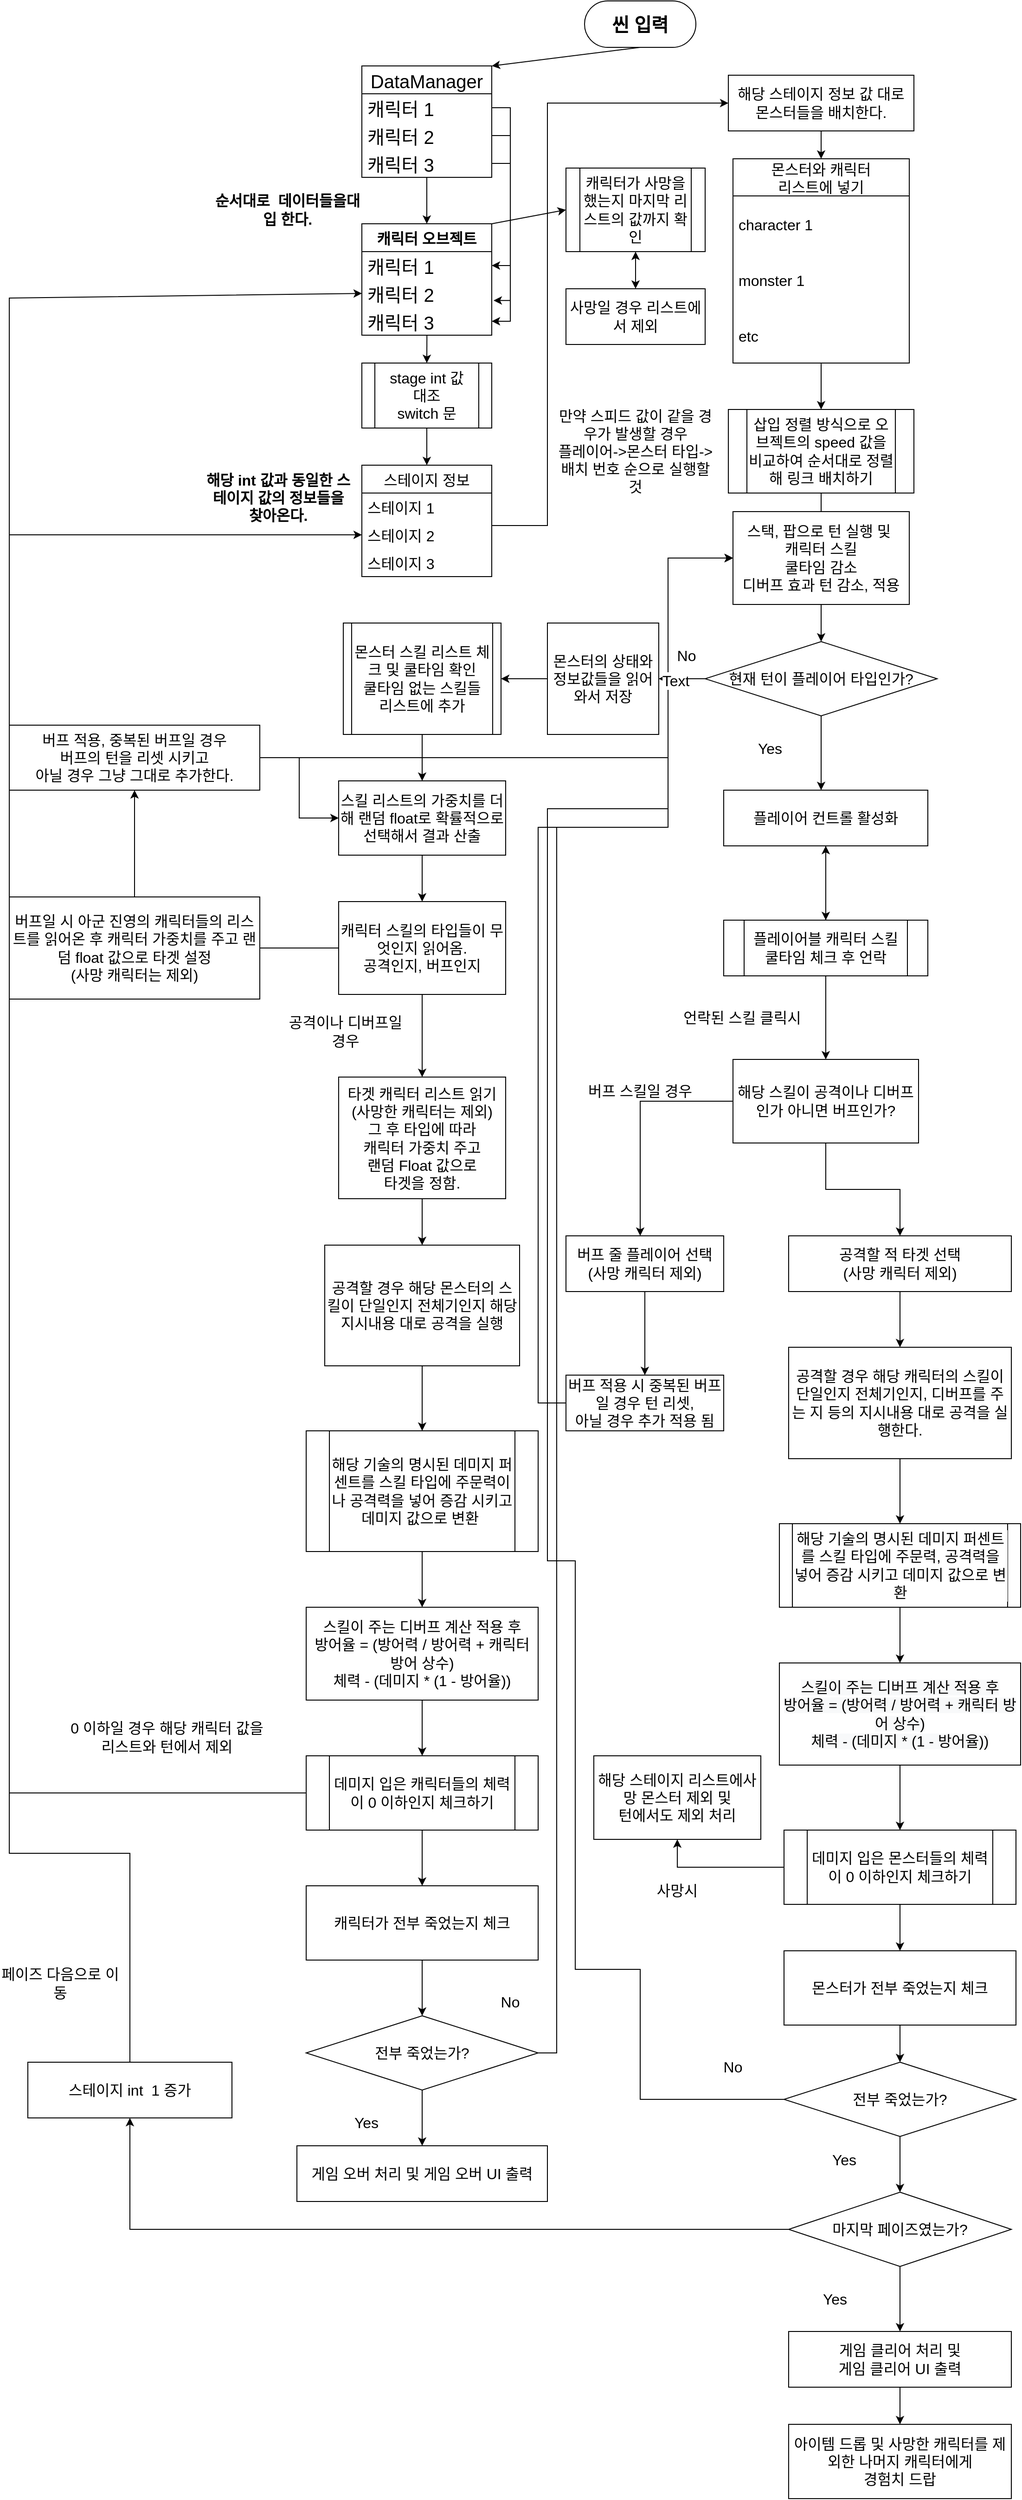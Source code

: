 <mxfile version="19.0.0" type="github"><diagram id="cIuEl-odZB59W-5E3cfe" name="Page-1"><mxGraphModel dx="2424" dy="740" grid="1" gridSize="10" guides="1" tooltips="1" connect="1" arrows="1" fold="1" page="1" pageScale="1" pageWidth="827" pageHeight="1169" math="0" shadow="0"><root><mxCell id="0"/><mxCell id="1" parent="0"/><mxCell id="Y9wjpBXbGahZ7vAVcSfd-1" value="&lt;font size=&quot;1&quot; style=&quot;&quot;&gt;&lt;b style=&quot;font-size: 20px;&quot;&gt;씬 입력&lt;/b&gt;&lt;/font&gt;" style="rounded=1;whiteSpace=wrap;html=1;arcSize=50;" vertex="1" parent="1"><mxGeometry x="320" y="10" width="120" height="50" as="geometry"/></mxCell><mxCell id="Y9wjpBXbGahZ7vAVcSfd-2" value="" style="endArrow=classic;html=1;rounded=0;fontSize=20;exitX=0.5;exitY=1;exitDx=0;exitDy=0;entryX=1;entryY=0;entryDx=0;entryDy=0;" edge="1" parent="1" source="Y9wjpBXbGahZ7vAVcSfd-1" target="Y9wjpBXbGahZ7vAVcSfd-5"><mxGeometry width="50" height="50" relative="1" as="geometry"><mxPoint x="390" y="100" as="sourcePoint"/><mxPoint x="380" y="140" as="targetPoint"/></mxGeometry></mxCell><mxCell id="Y9wjpBXbGahZ7vAVcSfd-5" value="DataManager" style="swimlane;fontStyle=0;childLayout=stackLayout;horizontal=1;startSize=30;horizontalStack=0;resizeParent=1;resizeParentMax=0;resizeLast=0;collapsible=1;marginBottom=0;fontSize=20;" vertex="1" parent="1"><mxGeometry x="80" y="80" width="140" height="120" as="geometry"/></mxCell><mxCell id="Y9wjpBXbGahZ7vAVcSfd-6" value="캐릭터 1" style="text;strokeColor=none;fillColor=none;align=left;verticalAlign=middle;spacingLeft=4;spacingRight=4;overflow=hidden;points=[[0,0.5],[1,0.5]];portConstraint=eastwest;rotatable=0;fontSize=20;" vertex="1" parent="Y9wjpBXbGahZ7vAVcSfd-5"><mxGeometry y="30" width="140" height="30" as="geometry"/></mxCell><mxCell id="Y9wjpBXbGahZ7vAVcSfd-7" value="캐릭터 2" style="text;strokeColor=none;fillColor=none;align=left;verticalAlign=middle;spacingLeft=4;spacingRight=4;overflow=hidden;points=[[0,0.5],[1,0.5]];portConstraint=eastwest;rotatable=0;fontSize=20;" vertex="1" parent="Y9wjpBXbGahZ7vAVcSfd-5"><mxGeometry y="60" width="140" height="30" as="geometry"/></mxCell><mxCell id="Y9wjpBXbGahZ7vAVcSfd-8" value="캐릭터 3" style="text;strokeColor=none;fillColor=none;align=left;verticalAlign=middle;spacingLeft=4;spacingRight=4;overflow=hidden;points=[[0,0.5],[1,0.5]];portConstraint=eastwest;rotatable=0;fontSize=20;" vertex="1" parent="Y9wjpBXbGahZ7vAVcSfd-5"><mxGeometry y="90" width="140" height="30" as="geometry"/></mxCell><mxCell id="Y9wjpBXbGahZ7vAVcSfd-9" value="" style="endArrow=classic;html=1;rounded=0;fontSize=20;entryX=0.5;entryY=0;entryDx=0;entryDy=0;" edge="1" parent="1" source="Y9wjpBXbGahZ7vAVcSfd-8"><mxGeometry width="50" height="50" relative="1" as="geometry"><mxPoint x="160" y="210" as="sourcePoint"/><mxPoint x="150" y="250" as="targetPoint"/></mxGeometry></mxCell><mxCell id="Y9wjpBXbGahZ7vAVcSfd-12" value="캐릭터 오브젝트" style="swimlane;fontStyle=1;childLayout=stackLayout;horizontal=1;startSize=30;horizontalStack=0;resizeParent=1;resizeParentMax=0;resizeLast=0;collapsible=1;marginBottom=0;fontSize=16;" vertex="1" parent="1"><mxGeometry x="80" y="250" width="140" height="120" as="geometry"><mxRectangle x="150" y="290" width="60" height="30" as="alternateBounds"/></mxGeometry></mxCell><mxCell id="Y9wjpBXbGahZ7vAVcSfd-13" value="캐릭터 1    " style="text;strokeColor=none;fillColor=none;align=left;verticalAlign=middle;spacingLeft=4;spacingRight=4;overflow=hidden;points=[[0,0.5],[1,0.5]];portConstraint=eastwest;rotatable=0;fontSize=20;" vertex="1" parent="Y9wjpBXbGahZ7vAVcSfd-12"><mxGeometry y="30" width="140" height="30" as="geometry"/></mxCell><mxCell id="Y9wjpBXbGahZ7vAVcSfd-14" value="캐릭터 2" style="text;strokeColor=none;fillColor=none;align=left;verticalAlign=middle;spacingLeft=4;spacingRight=4;overflow=hidden;points=[[0,0.5],[1,0.5]];portConstraint=eastwest;rotatable=0;fontSize=20;" vertex="1" parent="Y9wjpBXbGahZ7vAVcSfd-12"><mxGeometry y="60" width="140" height="30" as="geometry"/></mxCell><mxCell id="Y9wjpBXbGahZ7vAVcSfd-15" value="캐릭터 3" style="text;strokeColor=none;fillColor=none;align=left;verticalAlign=middle;spacingLeft=4;spacingRight=4;overflow=hidden;points=[[0,0.5],[1,0.5]];portConstraint=eastwest;rotatable=0;fontSize=20;" vertex="1" parent="Y9wjpBXbGahZ7vAVcSfd-12"><mxGeometry y="90" width="140" height="30" as="geometry"/></mxCell><mxCell id="Y9wjpBXbGahZ7vAVcSfd-18" style="edgeStyle=orthogonalEdgeStyle;rounded=0;orthogonalLoop=1;jettySize=auto;html=1;exitX=1;exitY=0.5;exitDx=0;exitDy=0;entryX=1;entryY=0.5;entryDx=0;entryDy=0;fontSize=16;" edge="1" parent="1" source="Y9wjpBXbGahZ7vAVcSfd-6" target="Y9wjpBXbGahZ7vAVcSfd-13"><mxGeometry relative="1" as="geometry"/></mxCell><mxCell id="Y9wjpBXbGahZ7vAVcSfd-19" style="edgeStyle=orthogonalEdgeStyle;rounded=0;orthogonalLoop=1;jettySize=auto;html=1;exitX=1;exitY=0.5;exitDx=0;exitDy=0;entryX=1.014;entryY=0.753;entryDx=0;entryDy=0;entryPerimeter=0;fontSize=16;" edge="1" parent="1" source="Y9wjpBXbGahZ7vAVcSfd-7" target="Y9wjpBXbGahZ7vAVcSfd-14"><mxGeometry relative="1" as="geometry"/></mxCell><mxCell id="Y9wjpBXbGahZ7vAVcSfd-20" style="edgeStyle=orthogonalEdgeStyle;rounded=0;orthogonalLoop=1;jettySize=auto;html=1;exitX=1;exitY=0.5;exitDx=0;exitDy=0;entryX=1;entryY=0.5;entryDx=0;entryDy=0;fontSize=16;" edge="1" parent="1" source="Y9wjpBXbGahZ7vAVcSfd-8" target="Y9wjpBXbGahZ7vAVcSfd-15"><mxGeometry relative="1" as="geometry"/></mxCell><mxCell id="Y9wjpBXbGahZ7vAVcSfd-22" value="&lt;b&gt;순서대로&amp;nbsp; 데이터들을대입 한다.&lt;/b&gt;" style="text;html=1;strokeColor=none;fillColor=none;align=center;verticalAlign=middle;whiteSpace=wrap;rounded=0;fontSize=16;" vertex="1" parent="1"><mxGeometry x="-80" y="220" width="160" height="30" as="geometry"/></mxCell><mxCell id="Y9wjpBXbGahZ7vAVcSfd-23" value="" style="endArrow=classic;html=1;rounded=0;fontSize=16;exitX=0.501;exitY=1.007;exitDx=0;exitDy=0;exitPerimeter=0;entryX=0.5;entryY=0;entryDx=0;entryDy=0;" edge="1" parent="1" source="Y9wjpBXbGahZ7vAVcSfd-15" target="Y9wjpBXbGahZ7vAVcSfd-30"><mxGeometry width="50" height="50" relative="1" as="geometry"><mxPoint x="160" y="410" as="sourcePoint"/><mxPoint x="150" y="400" as="targetPoint"/></mxGeometry></mxCell><mxCell id="Y9wjpBXbGahZ7vAVcSfd-30" value="stage int 값&lt;br&gt;대조&lt;br&gt;switch 문" style="shape=process;whiteSpace=wrap;html=1;backgroundOutline=1;fontSize=16;" vertex="1" parent="1"><mxGeometry x="80" y="400" width="140" height="70" as="geometry"/></mxCell><mxCell id="Y9wjpBXbGahZ7vAVcSfd-32" value="스테이지 정보" style="swimlane;fontStyle=0;childLayout=stackLayout;horizontal=1;startSize=30;horizontalStack=0;resizeParent=1;resizeParentMax=0;resizeLast=0;collapsible=1;marginBottom=0;fontSize=16;" vertex="1" parent="1"><mxGeometry x="80" y="510" width="140" height="120" as="geometry"/></mxCell><mxCell id="Y9wjpBXbGahZ7vAVcSfd-33" value="스테이지 1" style="text;strokeColor=none;fillColor=none;align=left;verticalAlign=middle;spacingLeft=4;spacingRight=4;overflow=hidden;points=[[0,0.5],[1,0.5]];portConstraint=eastwest;rotatable=0;fontSize=16;" vertex="1" parent="Y9wjpBXbGahZ7vAVcSfd-32"><mxGeometry y="30" width="140" height="30" as="geometry"/></mxCell><mxCell id="Y9wjpBXbGahZ7vAVcSfd-34" value="스테이지 2" style="text;strokeColor=none;fillColor=none;align=left;verticalAlign=middle;spacingLeft=4;spacingRight=4;overflow=hidden;points=[[0,0.5],[1,0.5]];portConstraint=eastwest;rotatable=0;fontSize=16;" vertex="1" parent="Y9wjpBXbGahZ7vAVcSfd-32"><mxGeometry y="60" width="140" height="30" as="geometry"/></mxCell><mxCell id="Y9wjpBXbGahZ7vAVcSfd-35" value="스테이지 3" style="text;strokeColor=none;fillColor=none;align=left;verticalAlign=middle;spacingLeft=4;spacingRight=4;overflow=hidden;points=[[0,0.5],[1,0.5]];portConstraint=eastwest;rotatable=0;fontSize=16;" vertex="1" parent="Y9wjpBXbGahZ7vAVcSfd-32"><mxGeometry y="90" width="140" height="30" as="geometry"/></mxCell><mxCell id="Y9wjpBXbGahZ7vAVcSfd-37" value="" style="endArrow=classic;html=1;rounded=0;fontSize=16;exitX=0.5;exitY=1;exitDx=0;exitDy=0;entryX=0.5;entryY=0;entryDx=0;entryDy=0;" edge="1" parent="1" source="Y9wjpBXbGahZ7vAVcSfd-30" target="Y9wjpBXbGahZ7vAVcSfd-32"><mxGeometry width="50" height="50" relative="1" as="geometry"><mxPoint x="-10" y="600" as="sourcePoint"/><mxPoint x="40" y="550" as="targetPoint"/></mxGeometry></mxCell><mxCell id="Y9wjpBXbGahZ7vAVcSfd-38" value="&lt;b&gt;해당 int 값과 동일한 스테이지 값의 정보들을 찾아온다.&lt;/b&gt;" style="text;html=1;strokeColor=none;fillColor=none;align=center;verticalAlign=middle;whiteSpace=wrap;rounded=0;fontSize=16;" vertex="1" parent="1"><mxGeometry x="-90" y="530" width="160" height="30" as="geometry"/></mxCell><mxCell id="Y9wjpBXbGahZ7vAVcSfd-40" value="" style="endArrow=classic;html=1;rounded=0;fontSize=16;exitX=0.999;exitY=0.167;exitDx=0;exitDy=0;exitPerimeter=0;" edge="1" parent="1" source="Y9wjpBXbGahZ7vAVcSfd-34" target="Y9wjpBXbGahZ7vAVcSfd-41"><mxGeometry width="50" height="50" relative="1" as="geometry"><mxPoint x="350" y="400" as="sourcePoint"/><mxPoint x="330" y="120" as="targetPoint"/><Array as="points"><mxPoint x="280" y="575"/><mxPoint x="280" y="120"/></Array></mxGeometry></mxCell><mxCell id="Y9wjpBXbGahZ7vAVcSfd-41" value="해당 스테이지 정보 값 대로 몬스터들을 배치한다." style="rounded=0;whiteSpace=wrap;html=1;fontSize=16;" vertex="1" parent="1"><mxGeometry x="475" y="90" width="200" height="60" as="geometry"/></mxCell><mxCell id="Y9wjpBXbGahZ7vAVcSfd-42" value="" style="endArrow=classic;html=1;rounded=0;fontSize=16;exitX=0.5;exitY=1;exitDx=0;exitDy=0;entryX=0.5;entryY=0;entryDx=0;entryDy=0;" edge="1" parent="1" source="Y9wjpBXbGahZ7vAVcSfd-41" target="Y9wjpBXbGahZ7vAVcSfd-45"><mxGeometry width="50" height="50" relative="1" as="geometry"><mxPoint x="310" y="250" as="sourcePoint"/><mxPoint x="420" y="210" as="targetPoint"/></mxGeometry></mxCell><mxCell id="Y9wjpBXbGahZ7vAVcSfd-44" value="" style="endArrow=classic;html=1;rounded=0;fontSize=16;exitX=1;exitY=0;exitDx=0;exitDy=0;entryX=0;entryY=0.5;entryDx=0;entryDy=0;" edge="1" parent="1" source="Y9wjpBXbGahZ7vAVcSfd-12" target="Y9wjpBXbGahZ7vAVcSfd-60"><mxGeometry width="50" height="50" relative="1" as="geometry"><mxPoint x="310" y="350" as="sourcePoint"/><mxPoint x="300" y="250" as="targetPoint"/></mxGeometry></mxCell><mxCell id="Y9wjpBXbGahZ7vAVcSfd-45" value="몬스터와 캐릭터&#10;리스트에 넣기" style="swimlane;fontStyle=0;childLayout=stackLayout;horizontal=1;startSize=40;horizontalStack=0;resizeParent=1;resizeParentMax=0;resizeLast=0;collapsible=1;marginBottom=0;fontSize=16;" vertex="1" parent="1"><mxGeometry x="480" y="180" width="190" height="220" as="geometry"/></mxCell><mxCell id="Y9wjpBXbGahZ7vAVcSfd-46" value="character 1" style="text;strokeColor=none;fillColor=none;align=left;verticalAlign=middle;spacingLeft=4;spacingRight=4;overflow=hidden;points=[[0,0.5],[1,0.5]];portConstraint=eastwest;rotatable=0;fontSize=16;" vertex="1" parent="Y9wjpBXbGahZ7vAVcSfd-45"><mxGeometry y="40" width="190" height="60" as="geometry"/></mxCell><mxCell id="Y9wjpBXbGahZ7vAVcSfd-50" value="monster 1" style="text;strokeColor=none;fillColor=none;align=left;verticalAlign=middle;spacingLeft=4;spacingRight=4;overflow=hidden;points=[[0,0.5],[1,0.5]];portConstraint=eastwest;rotatable=0;fontSize=16;" vertex="1" parent="Y9wjpBXbGahZ7vAVcSfd-45"><mxGeometry y="100" width="190" height="60" as="geometry"/></mxCell><mxCell id="Y9wjpBXbGahZ7vAVcSfd-51" value="etc" style="text;strokeColor=none;fillColor=none;align=left;verticalAlign=middle;spacingLeft=4;spacingRight=4;overflow=hidden;points=[[0,0.5],[1,0.5]];portConstraint=eastwest;rotatable=0;fontSize=16;" vertex="1" parent="Y9wjpBXbGahZ7vAVcSfd-45"><mxGeometry y="160" width="190" height="60" as="geometry"/></mxCell><mxCell id="Y9wjpBXbGahZ7vAVcSfd-52" value="" style="endArrow=classic;html=1;rounded=0;fontSize=16;entryX=0.5;entryY=0;entryDx=0;entryDy=0;exitX=0.5;exitY=1.01;exitDx=0;exitDy=0;exitPerimeter=0;" edge="1" parent="1" source="Y9wjpBXbGahZ7vAVcSfd-51" target="Y9wjpBXbGahZ7vAVcSfd-53"><mxGeometry width="50" height="50" relative="1" as="geometry"><mxPoint x="420" y="400" as="sourcePoint"/><mxPoint x="420" y="490" as="targetPoint"/></mxGeometry></mxCell><mxCell id="Y9wjpBXbGahZ7vAVcSfd-54" style="edgeStyle=orthogonalEdgeStyle;rounded=0;orthogonalLoop=1;jettySize=auto;html=1;exitX=0.5;exitY=1;exitDx=0;exitDy=0;fontSize=16;" edge="1" parent="1" source="Y9wjpBXbGahZ7vAVcSfd-53"><mxGeometry relative="1" as="geometry"><mxPoint x="575" y="600" as="targetPoint"/></mxGeometry></mxCell><mxCell id="Y9wjpBXbGahZ7vAVcSfd-53" value="삽입 정렬 방식으로 오브젝트의 speed 값을 비교하여 순서대로 정렬해 링크 배치하기" style="shape=process;whiteSpace=wrap;html=1;backgroundOutline=1;fontSize=16;" vertex="1" parent="1"><mxGeometry x="475" y="450" width="200" height="90" as="geometry"/></mxCell><mxCell id="Y9wjpBXbGahZ7vAVcSfd-201" value="" style="edgeStyle=orthogonalEdgeStyle;rounded=0;orthogonalLoop=1;jettySize=auto;html=1;fontSize=16;" edge="1" parent="1" source="Y9wjpBXbGahZ7vAVcSfd-55" target="Y9wjpBXbGahZ7vAVcSfd-70"><mxGeometry relative="1" as="geometry"/></mxCell><mxCell id="Y9wjpBXbGahZ7vAVcSfd-55" value="현재 턴이 플레이어 타입인가?" style="rhombus;whiteSpace=wrap;html=1;fontSize=16;" vertex="1" parent="1"><mxGeometry x="450" y="700" width="250" height="80" as="geometry"/></mxCell><mxCell id="Y9wjpBXbGahZ7vAVcSfd-56" value="스택, 팝으로 턴 실행 및&amp;nbsp;&lt;br&gt;캐릭터 스킬&lt;br&gt;쿨타임 감소&lt;br&gt;디버프 효과 턴 감소, 적용" style="rounded=0;whiteSpace=wrap;html=1;fontSize=16;" vertex="1" parent="1"><mxGeometry x="480" y="560" width="190" height="100" as="geometry"/></mxCell><mxCell id="Y9wjpBXbGahZ7vAVcSfd-57" value="" style="endArrow=classic;html=1;rounded=0;fontSize=16;entryX=0.5;entryY=0;entryDx=0;entryDy=0;exitX=0.5;exitY=1;exitDx=0;exitDy=0;" edge="1" parent="1" source="Y9wjpBXbGahZ7vAVcSfd-56" target="Y9wjpBXbGahZ7vAVcSfd-55"><mxGeometry width="50" height="50" relative="1" as="geometry"><mxPoint x="550" y="720" as="sourcePoint"/><mxPoint x="600" y="670" as="targetPoint"/></mxGeometry></mxCell><mxCell id="Y9wjpBXbGahZ7vAVcSfd-60" value="캐릭터가 사망을 했는지 마지막 리스트의 값까지 확인" style="shape=process;whiteSpace=wrap;html=1;backgroundOutline=1;fontSize=16;" vertex="1" parent="1"><mxGeometry x="300" y="190" width="150" height="90" as="geometry"/></mxCell><mxCell id="Y9wjpBXbGahZ7vAVcSfd-63" value="사망일 경우 리스트에서 제외" style="rounded=0;whiteSpace=wrap;html=1;fontSize=16;" vertex="1" parent="1"><mxGeometry x="300" y="320" width="150" height="60" as="geometry"/></mxCell><mxCell id="Y9wjpBXbGahZ7vAVcSfd-67" value="" style="endArrow=classic;startArrow=classic;html=1;rounded=0;fontSize=16;entryX=0.5;entryY=1;entryDx=0;entryDy=0;exitX=0.5;exitY=0;exitDx=0;exitDy=0;" edge="1" parent="1" source="Y9wjpBXbGahZ7vAVcSfd-63" target="Y9wjpBXbGahZ7vAVcSfd-60"><mxGeometry width="50" height="50" relative="1" as="geometry"><mxPoint x="350" y="330" as="sourcePoint"/><mxPoint x="400" y="280" as="targetPoint"/></mxGeometry></mxCell><mxCell id="Y9wjpBXbGahZ7vAVcSfd-68" value="" style="endArrow=classic;html=1;rounded=0;fontSize=16;exitX=0;exitY=0.5;exitDx=0;exitDy=0;" edge="1" parent="1" source="Y9wjpBXbGahZ7vAVcSfd-55"><mxGeometry width="50" height="50" relative="1" as="geometry"><mxPoint x="440" y="739.5" as="sourcePoint"/><mxPoint x="320" y="740" as="targetPoint"/></mxGeometry></mxCell><mxCell id="Y9wjpBXbGahZ7vAVcSfd-69" value="No" style="text;html=1;strokeColor=none;fillColor=none;align=center;verticalAlign=middle;whiteSpace=wrap;rounded=0;fontSize=16;" vertex="1" parent="1"><mxGeometry x="400" y="700" width="60" height="30" as="geometry"/></mxCell><mxCell id="Y9wjpBXbGahZ7vAVcSfd-75" style="edgeStyle=orthogonalEdgeStyle;rounded=0;orthogonalLoop=1;jettySize=auto;html=1;exitX=0;exitY=0.5;exitDx=0;exitDy=0;entryX=1;entryY=0.5;entryDx=0;entryDy=0;fontSize=16;" edge="1" parent="1" source="Y9wjpBXbGahZ7vAVcSfd-70" target="Y9wjpBXbGahZ7vAVcSfd-74"><mxGeometry relative="1" as="geometry"/></mxCell><mxCell id="Y9wjpBXbGahZ7vAVcSfd-70" value="몬스터의 상태와 정보값들을 읽어와서 저장" style="rounded=0;whiteSpace=wrap;html=1;fontSize=16;" vertex="1" parent="1"><mxGeometry x="280" y="680" width="120" height="120" as="geometry"/></mxCell><mxCell id="Y9wjpBXbGahZ7vAVcSfd-74" value="몬스터 스킬 리스트 체크 및 쿨타임 확인&lt;br&gt;쿨타임 없는 스킬들&lt;br&gt;리스트에 추가" style="shape=process;whiteSpace=wrap;html=1;backgroundOutline=1;fontSize=16;size=0.053;" vertex="1" parent="1"><mxGeometry x="60" y="680" width="170" height="120" as="geometry"/></mxCell><mxCell id="Y9wjpBXbGahZ7vAVcSfd-77" value="만약 스피드 값이 같을 경우가 발생할 경우&lt;br&gt;플레이어-&amp;gt;몬스터 타입-&amp;gt;배치 번호 순으로 실행할 것" style="text;html=1;strokeColor=none;fillColor=none;align=center;verticalAlign=middle;whiteSpace=wrap;rounded=0;fontSize=16;" vertex="1" parent="1"><mxGeometry x="290" y="450" width="170" height="90" as="geometry"/></mxCell><mxCell id="Y9wjpBXbGahZ7vAVcSfd-78" value="" style="endArrow=classic;html=1;rounded=0;fontSize=16;exitX=0.5;exitY=1;exitDx=0;exitDy=0;entryX=0.5;entryY=0;entryDx=0;entryDy=0;" edge="1" parent="1" source="Y9wjpBXbGahZ7vAVcSfd-74" target="Y9wjpBXbGahZ7vAVcSfd-79"><mxGeometry width="50" height="50" relative="1" as="geometry"><mxPoint x="140" y="880" as="sourcePoint"/><mxPoint x="150" y="840" as="targetPoint"/></mxGeometry></mxCell><mxCell id="Y9wjpBXbGahZ7vAVcSfd-79" value="스킬 리스트의 가중치를 더해 랜덤 float로 확률적으로 선택해서 결과 산출" style="rounded=0;whiteSpace=wrap;html=1;fontSize=16;" vertex="1" parent="1"><mxGeometry x="55" y="850" width="180" height="80" as="geometry"/></mxCell><mxCell id="Y9wjpBXbGahZ7vAVcSfd-112" style="edgeStyle=orthogonalEdgeStyle;rounded=0;orthogonalLoop=1;jettySize=auto;html=1;exitX=0.5;exitY=1;exitDx=0;exitDy=0;entryX=0.5;entryY=0;entryDx=0;entryDy=0;fontSize=16;" edge="1" parent="1" source="Y9wjpBXbGahZ7vAVcSfd-87" target="Y9wjpBXbGahZ7vAVcSfd-91"><mxGeometry relative="1" as="geometry"/></mxCell><mxCell id="Y9wjpBXbGahZ7vAVcSfd-87" value="타겟 캐릭터 리스트 읽기&lt;br&gt;(사망한 캐릭터는 제외)&lt;br&gt;그 후 타입에 따라&lt;br&gt;캐릭터 가중치 주고&lt;br&gt;랜덤 Float 값으로&lt;br&gt;타겟을 정함." style="rounded=0;whiteSpace=wrap;html=1;fontSize=16;" vertex="1" parent="1"><mxGeometry x="55" y="1169" width="180" height="131" as="geometry"/></mxCell><mxCell id="Y9wjpBXbGahZ7vAVcSfd-91" value="공격할 경우 해당 몬스터의 스킬이 단일인지 전체기인지 해당 지시내용 대로 공격을 실행" style="rounded=0;whiteSpace=wrap;html=1;fontSize=16;" vertex="1" parent="1"><mxGeometry x="40" y="1350" width="210" height="130" as="geometry"/></mxCell><mxCell id="Y9wjpBXbGahZ7vAVcSfd-92" value="" style="endArrow=classic;html=1;rounded=0;fontSize=16;exitX=0.5;exitY=1;exitDx=0;exitDy=0;entryX=0.5;entryY=0;entryDx=0;entryDy=0;" edge="1" parent="1" source="Y9wjpBXbGahZ7vAVcSfd-79" target="Y9wjpBXbGahZ7vAVcSfd-99"><mxGeometry width="50" height="50" relative="1" as="geometry"><mxPoint x="100" y="990" as="sourcePoint"/><mxPoint x="145" y="980" as="targetPoint"/></mxGeometry></mxCell><mxCell id="Y9wjpBXbGahZ7vAVcSfd-99" value="캐릭터 스킬의 타입들이 무엇인지 읽어옴.&lt;br&gt;공격인지, 버프인지" style="rounded=0;whiteSpace=wrap;html=1;fontSize=16;" vertex="1" parent="1"><mxGeometry x="55" y="980" width="180" height="100" as="geometry"/></mxCell><mxCell id="Y9wjpBXbGahZ7vAVcSfd-100" value="" style="endArrow=classic;html=1;rounded=0;fontSize=16;exitX=0.5;exitY=1;exitDx=0;exitDy=0;entryX=0.5;entryY=0;entryDx=0;entryDy=0;" edge="1" parent="1" source="Y9wjpBXbGahZ7vAVcSfd-99" target="Y9wjpBXbGahZ7vAVcSfd-87"><mxGeometry width="50" height="50" relative="1" as="geometry"><mxPoint x="-20" y="980" as="sourcePoint"/><mxPoint x="30" y="930" as="targetPoint"/></mxGeometry></mxCell><mxCell id="Y9wjpBXbGahZ7vAVcSfd-101" value="공격이나 디버프일 경우" style="text;html=1;strokeColor=none;fillColor=none;align=center;verticalAlign=middle;whiteSpace=wrap;rounded=0;fontSize=16;" vertex="1" parent="1"><mxGeometry x="-5" y="1090" width="135" height="60" as="geometry"/></mxCell><mxCell id="Y9wjpBXbGahZ7vAVcSfd-103" value="해당 기술의 명시된 데미지 퍼센트를 스킬 타입에 주문력이나 공격력을 넣어 증감 시키고 데미지 값으로 변환&amp;nbsp;" style="shape=process;whiteSpace=wrap;html=1;backgroundOutline=1;fontSize=16;" vertex="1" parent="1"><mxGeometry x="20" y="1550" width="250" height="130" as="geometry"/></mxCell><mxCell id="Y9wjpBXbGahZ7vAVcSfd-106" value="스킬이 주는 디버프 계산 적용 후&lt;br&gt;방어율 = (방어력 / 방어력 + 캐릭터 방어 상수)&lt;br&gt;체력 - (데미지 * (1 - 방어율))" style="rounded=0;whiteSpace=wrap;html=1;fontSize=16;" vertex="1" parent="1"><mxGeometry x="20" y="1740" width="250" height="100" as="geometry"/></mxCell><mxCell id="Y9wjpBXbGahZ7vAVcSfd-163" style="edgeStyle=orthogonalEdgeStyle;rounded=0;orthogonalLoop=1;jettySize=auto;html=1;exitX=0.5;exitY=1;exitDx=0;exitDy=0;entryX=0.5;entryY=0;entryDx=0;entryDy=0;fontSize=16;" edge="1" parent="1" source="Y9wjpBXbGahZ7vAVcSfd-108" target="Y9wjpBXbGahZ7vAVcSfd-156"><mxGeometry relative="1" as="geometry"/></mxCell><mxCell id="Y9wjpBXbGahZ7vAVcSfd-108" value="데미지 입은 캐릭터들의 체력이 0 이하인지 체크하기" style="shape=process;whiteSpace=wrap;html=1;backgroundOutline=1;fontSize=16;" vertex="1" parent="1"><mxGeometry x="20" y="1900" width="250" height="80" as="geometry"/></mxCell><mxCell id="Y9wjpBXbGahZ7vAVcSfd-115" value="" style="endArrow=classic;html=1;rounded=0;fontSize=16;exitX=0.5;exitY=1;exitDx=0;exitDy=0;entryX=0.5;entryY=0;entryDx=0;entryDy=0;" edge="1" parent="1" source="Y9wjpBXbGahZ7vAVcSfd-91" target="Y9wjpBXbGahZ7vAVcSfd-103"><mxGeometry width="50" height="50" relative="1" as="geometry"><mxPoint x="150" y="1560" as="sourcePoint"/><mxPoint x="200" y="1510" as="targetPoint"/></mxGeometry></mxCell><mxCell id="Y9wjpBXbGahZ7vAVcSfd-116" value="" style="endArrow=classic;html=1;rounded=0;fontSize=16;exitX=0.5;exitY=1;exitDx=0;exitDy=0;entryX=0.5;entryY=0;entryDx=0;entryDy=0;" edge="1" parent="1" source="Y9wjpBXbGahZ7vAVcSfd-103" target="Y9wjpBXbGahZ7vAVcSfd-106"><mxGeometry width="50" height="50" relative="1" as="geometry"><mxPoint x="140" y="1700" as="sourcePoint"/><mxPoint x="370" y="1700" as="targetPoint"/></mxGeometry></mxCell><mxCell id="Y9wjpBXbGahZ7vAVcSfd-117" value="" style="endArrow=classic;html=1;rounded=0;fontSize=16;exitX=0.5;exitY=1;exitDx=0;exitDy=0;entryX=0.5;entryY=0;entryDx=0;entryDy=0;" edge="1" parent="1" source="Y9wjpBXbGahZ7vAVcSfd-106" target="Y9wjpBXbGahZ7vAVcSfd-108"><mxGeometry width="50" height="50" relative="1" as="geometry"><mxPoint x="170" y="1890" as="sourcePoint"/><mxPoint x="220" y="1840" as="targetPoint"/></mxGeometry></mxCell><mxCell id="Y9wjpBXbGahZ7vAVcSfd-121" value="0 이하일 경우 해당 캐릭터 값을&lt;br&gt;리스트와 턴에서 제외" style="text;html=1;strokeColor=none;fillColor=none;align=center;verticalAlign=middle;whiteSpace=wrap;rounded=0;fontSize=16;" vertex="1" parent="1"><mxGeometry x="-260" y="1840" width="260" height="80" as="geometry"/></mxCell><mxCell id="Y9wjpBXbGahZ7vAVcSfd-123" value="" style="endArrow=classic;html=1;rounded=0;fontSize=16;exitX=0;exitY=0.5;exitDx=0;exitDy=0;" edge="1" parent="1" source="Y9wjpBXbGahZ7vAVcSfd-99"><mxGeometry width="50" height="50" relative="1" as="geometry"><mxPoint x="-110" y="1060" as="sourcePoint"/><mxPoint x="-210" y="1030" as="targetPoint"/></mxGeometry></mxCell><mxCell id="Y9wjpBXbGahZ7vAVcSfd-124" value="버프일 시 아군 진영의 캐릭터들의 리스트를 읽어온 후 캐릭터 가중치를 주고 랜덤 float 값으로 타겟 설정&lt;br&gt;(사망 캐릭터는 제외)" style="rounded=0;whiteSpace=wrap;html=1;fontSize=16;" vertex="1" parent="1"><mxGeometry x="-300" y="975" width="270" height="110" as="geometry"/></mxCell><mxCell id="Y9wjpBXbGahZ7vAVcSfd-128" value="" style="endArrow=classic;html=1;rounded=0;fontSize=16;exitX=0.5;exitY=1;exitDx=0;exitDy=0;" edge="1" parent="1" source="Y9wjpBXbGahZ7vAVcSfd-55"><mxGeometry width="50" height="50" relative="1" as="geometry"><mxPoint x="580" y="890" as="sourcePoint"/><mxPoint x="575" y="860" as="targetPoint"/></mxGeometry></mxCell><mxCell id="Y9wjpBXbGahZ7vAVcSfd-129" value="Yes" style="text;html=1;strokeColor=none;fillColor=none;align=center;verticalAlign=middle;whiteSpace=wrap;rounded=0;fontSize=16;" vertex="1" parent="1"><mxGeometry x="490" y="800" width="60" height="30" as="geometry"/></mxCell><mxCell id="Y9wjpBXbGahZ7vAVcSfd-130" value="플레이어 컨트롤 활성화" style="rounded=0;whiteSpace=wrap;html=1;fontSize=16;" vertex="1" parent="1"><mxGeometry x="470" y="860" width="220" height="60" as="geometry"/></mxCell><mxCell id="Y9wjpBXbGahZ7vAVcSfd-131" value="" style="endArrow=classic;html=1;rounded=0;fontSize=16;exitX=0.5;exitY=1;exitDx=0;exitDy=0;" edge="1" parent="1" source="Y9wjpBXbGahZ7vAVcSfd-130"><mxGeometry width="50" height="50" relative="1" as="geometry"><mxPoint x="610" y="1030" as="sourcePoint"/><mxPoint x="580" y="1000" as="targetPoint"/></mxGeometry></mxCell><mxCell id="Y9wjpBXbGahZ7vAVcSfd-136" value="" style="edgeStyle=orthogonalEdgeStyle;rounded=0;orthogonalLoop=1;jettySize=auto;html=1;fontSize=16;" edge="1" parent="1" source="Y9wjpBXbGahZ7vAVcSfd-132" target="Y9wjpBXbGahZ7vAVcSfd-130"><mxGeometry relative="1" as="geometry"/></mxCell><mxCell id="Y9wjpBXbGahZ7vAVcSfd-132" value="플레이어블 캐릭터 스킬&lt;br&gt;쿨타임 체크 후 언락" style="shape=process;whiteSpace=wrap;html=1;backgroundOutline=1;fontSize=16;" vertex="1" parent="1"><mxGeometry x="470" y="1000" width="220" height="60" as="geometry"/></mxCell><mxCell id="Y9wjpBXbGahZ7vAVcSfd-133" value="" style="endArrow=classic;html=1;rounded=0;fontSize=16;exitX=0.5;exitY=1;exitDx=0;exitDy=0;entryX=0.5;entryY=0;entryDx=0;entryDy=0;" edge="1" parent="1" source="Y9wjpBXbGahZ7vAVcSfd-132" target="Y9wjpBXbGahZ7vAVcSfd-134"><mxGeometry width="50" height="50" relative="1" as="geometry"><mxPoint x="530" y="1190" as="sourcePoint"/><mxPoint x="580" y="1140" as="targetPoint"/></mxGeometry></mxCell><mxCell id="Y9wjpBXbGahZ7vAVcSfd-134" value="해당 스킬이 공격이나 디버프인가 아니면 버프인가?" style="rounded=0;whiteSpace=wrap;html=1;fontSize=16;" vertex="1" parent="1"><mxGeometry x="480" y="1150" width="200" height="90" as="geometry"/></mxCell><mxCell id="Y9wjpBXbGahZ7vAVcSfd-135" value="언락된 스킬 클릭시" style="text;html=1;strokeColor=none;fillColor=none;align=center;verticalAlign=middle;whiteSpace=wrap;rounded=0;fontSize=16;" vertex="1" parent="1"><mxGeometry x="390" y="1090" width="200" height="30" as="geometry"/></mxCell><mxCell id="Y9wjpBXbGahZ7vAVcSfd-140" value="" style="endArrow=classic;html=1;rounded=0;fontSize=16;exitX=0;exitY=0.5;exitDx=0;exitDy=0;" edge="1" parent="1" source="Y9wjpBXbGahZ7vAVcSfd-134"><mxGeometry width="50" height="50" relative="1" as="geometry"><mxPoint x="410" y="1170" as="sourcePoint"/><mxPoint x="380" y="1340" as="targetPoint"/><Array as="points"><mxPoint x="380" y="1195"/></Array></mxGeometry></mxCell><mxCell id="Y9wjpBXbGahZ7vAVcSfd-142" value="버프 스킬일 경우" style="text;html=1;strokeColor=none;fillColor=none;align=center;verticalAlign=middle;whiteSpace=wrap;rounded=0;fontSize=16;" vertex="1" parent="1"><mxGeometry x="280" y="1169" width="200" height="30" as="geometry"/></mxCell><mxCell id="Y9wjpBXbGahZ7vAVcSfd-143" value="버프 줄 플레이어 선택&lt;br&gt;(사망 캐릭터 제외)" style="rounded=0;whiteSpace=wrap;html=1;labelBackgroundColor=#FFFFFF;fontSize=16;" vertex="1" parent="1"><mxGeometry x="300" y="1340" width="170" height="60" as="geometry"/></mxCell><mxCell id="Y9wjpBXbGahZ7vAVcSfd-144" value="" style="endArrow=classic;html=1;rounded=0;fontSize=16;exitX=0.5;exitY=0;exitDx=0;exitDy=0;entryX=0.5;entryY=1;entryDx=0;entryDy=0;entryPerimeter=0;" edge="1" parent="1" source="Y9wjpBXbGahZ7vAVcSfd-124" target="Y9wjpBXbGahZ7vAVcSfd-145"><mxGeometry width="50" height="50" relative="1" as="geometry"><mxPoint x="-160" y="950" as="sourcePoint"/><mxPoint x="-165" y="870" as="targetPoint"/></mxGeometry></mxCell><mxCell id="Y9wjpBXbGahZ7vAVcSfd-146" value="" style="edgeStyle=orthogonalEdgeStyle;rounded=0;orthogonalLoop=1;jettySize=auto;html=1;fontSize=16;" edge="1" parent="1" source="Y9wjpBXbGahZ7vAVcSfd-145" target="Y9wjpBXbGahZ7vAVcSfd-79"><mxGeometry relative="1" as="geometry"/></mxCell><mxCell id="Y9wjpBXbGahZ7vAVcSfd-147" style="edgeStyle=orthogonalEdgeStyle;rounded=0;orthogonalLoop=1;jettySize=auto;html=1;exitX=1;exitY=0.5;exitDx=0;exitDy=0;fontSize=16;entryX=0;entryY=0.5;entryDx=0;entryDy=0;" edge="1" parent="1" source="Y9wjpBXbGahZ7vAVcSfd-145" target="Y9wjpBXbGahZ7vAVcSfd-56"><mxGeometry relative="1" as="geometry"><mxPoint x="430" y="570" as="targetPoint"/><Array as="points"><mxPoint x="410" y="825"/><mxPoint x="410" y="610"/></Array></mxGeometry></mxCell><mxCell id="Y9wjpBXbGahZ7vAVcSfd-145" value="버프 적용, 중복된 버프일 경우&lt;br&gt;버프의 턴을 리셋 시키고&lt;br&gt;아닐 경우 그냥 그대로 추가한다." style="rounded=0;whiteSpace=wrap;html=1;labelBackgroundColor=#FFFFFF;fontSize=16;" vertex="1" parent="1"><mxGeometry x="-300" y="790" width="270" height="70" as="geometry"/></mxCell><mxCell id="Y9wjpBXbGahZ7vAVcSfd-149" value="" style="endArrow=classic;html=1;rounded=0;fontSize=16;exitX=0.5;exitY=1;exitDx=0;exitDy=0;" edge="1" parent="1" source="Y9wjpBXbGahZ7vAVcSfd-143"><mxGeometry width="50" height="50" relative="1" as="geometry"><mxPoint x="390" y="1530" as="sourcePoint"/><mxPoint x="385" y="1490" as="targetPoint"/></mxGeometry></mxCell><mxCell id="Y9wjpBXbGahZ7vAVcSfd-150" value="버프 적용 시 중복된 버프일 경우 턴 리셋,&lt;br&gt;아닐 경우 추가 적용 됨" style="rounded=0;whiteSpace=wrap;html=1;labelBackgroundColor=#FFFFFF;fontSize=16;" vertex="1" parent="1"><mxGeometry x="300" y="1490" width="170" height="60" as="geometry"/></mxCell><mxCell id="Y9wjpBXbGahZ7vAVcSfd-152" value="" style="endArrow=classic;html=1;rounded=0;fontSize=16;exitX=0;exitY=0.5;exitDx=0;exitDy=0;entryX=0;entryY=0.5;entryDx=0;entryDy=0;" edge="1" parent="1" source="Y9wjpBXbGahZ7vAVcSfd-150" target="Y9wjpBXbGahZ7vAVcSfd-56"><mxGeometry width="50" height="50" relative="1" as="geometry"><mxPoint x="220" y="1530" as="sourcePoint"/><mxPoint x="410" y="580" as="targetPoint"/><Array as="points"><mxPoint x="270" y="1520"/><mxPoint x="270" y="900"/><mxPoint x="410" y="900"/><mxPoint x="410" y="610"/></Array></mxGeometry></mxCell><mxCell id="Y9wjpBXbGahZ7vAVcSfd-153" value="" style="endArrow=classic;html=1;rounded=0;fontSize=16;exitX=0.5;exitY=1;exitDx=0;exitDy=0;" edge="1" parent="1" source="Y9wjpBXbGahZ7vAVcSfd-134" target="Y9wjpBXbGahZ7vAVcSfd-154"><mxGeometry width="50" height="50" relative="1" as="geometry"><mxPoint x="590" y="1330" as="sourcePoint"/><mxPoint x="580" y="1330" as="targetPoint"/><Array as="points"><mxPoint x="580" y="1290"/><mxPoint x="660" y="1290"/></Array></mxGeometry></mxCell><mxCell id="Y9wjpBXbGahZ7vAVcSfd-154" value="공격할 적 타겟 선택&lt;br&gt;(사망 캐릭터 제외)" style="rounded=0;whiteSpace=wrap;html=1;labelBackgroundColor=#FFFFFF;fontSize=16;" vertex="1" parent="1"><mxGeometry x="540" y="1340" width="240" height="60" as="geometry"/></mxCell><mxCell id="Y9wjpBXbGahZ7vAVcSfd-155" value="" style="endArrow=classic;html=1;rounded=0;fontSize=16;exitX=0.5;exitY=1;exitDx=0;exitDy=0;" edge="1" parent="1" source="Y9wjpBXbGahZ7vAVcSfd-154" target="Y9wjpBXbGahZ7vAVcSfd-172"><mxGeometry width="50" height="50" relative="1" as="geometry"><mxPoint x="470" y="1330" as="sourcePoint"/><mxPoint x="660" y="1490" as="targetPoint"/></mxGeometry></mxCell><mxCell id="Y9wjpBXbGahZ7vAVcSfd-156" value="캐릭터가 전부 죽었는지 체크" style="rounded=0;whiteSpace=wrap;html=1;labelBackgroundColor=#FFFFFF;fontSize=16;" vertex="1" parent="1"><mxGeometry x="20" y="2040" width="250" height="80" as="geometry"/></mxCell><mxCell id="Y9wjpBXbGahZ7vAVcSfd-162" value="" style="endArrow=classic;html=1;rounded=0;fontSize=16;exitX=0.5;exitY=1;exitDx=0;exitDy=0;entryX=0.5;entryY=0;entryDx=0;entryDy=0;" edge="1" parent="1" source="Y9wjpBXbGahZ7vAVcSfd-156" target="Y9wjpBXbGahZ7vAVcSfd-164"><mxGeometry width="50" height="50" relative="1" as="geometry"><mxPoint x="-260" y="2090" as="sourcePoint"/><mxPoint x="145" y="2180" as="targetPoint"/></mxGeometry></mxCell><mxCell id="Y9wjpBXbGahZ7vAVcSfd-165" style="edgeStyle=orthogonalEdgeStyle;rounded=0;orthogonalLoop=1;jettySize=auto;html=1;exitX=0.5;exitY=1;exitDx=0;exitDy=0;fontSize=16;" edge="1" parent="1" source="Y9wjpBXbGahZ7vAVcSfd-164" target="Y9wjpBXbGahZ7vAVcSfd-166"><mxGeometry relative="1" as="geometry"><mxPoint x="144.182" y="2330" as="targetPoint"/></mxGeometry></mxCell><mxCell id="Y9wjpBXbGahZ7vAVcSfd-164" value="전부 죽었는가?" style="rhombus;whiteSpace=wrap;html=1;labelBackgroundColor=#FFFFFF;fontSize=16;" vertex="1" parent="1"><mxGeometry x="20" y="2180" width="250" height="80" as="geometry"/></mxCell><mxCell id="Y9wjpBXbGahZ7vAVcSfd-166" value="게임 오버 처리 및 게임 오버 UI 출력" style="rounded=0;whiteSpace=wrap;html=1;labelBackgroundColor=#FFFFFF;fontSize=16;" vertex="1" parent="1"><mxGeometry x="10" y="2320" width="270" height="60" as="geometry"/></mxCell><mxCell id="Y9wjpBXbGahZ7vAVcSfd-167" value="Yes" style="text;html=1;strokeColor=none;fillColor=none;align=center;verticalAlign=middle;whiteSpace=wrap;rounded=0;labelBackgroundColor=#FFFFFF;fontSize=16;" vertex="1" parent="1"><mxGeometry x="55" y="2280" width="60" height="30" as="geometry"/></mxCell><mxCell id="Y9wjpBXbGahZ7vAVcSfd-168" value="" style="endArrow=classic;html=1;rounded=0;fontSize=16;exitX=1;exitY=0.5;exitDx=0;exitDy=0;entryX=0;entryY=0.5;entryDx=0;entryDy=0;" edge="1" parent="1" source="Y9wjpBXbGahZ7vAVcSfd-164" target="Y9wjpBXbGahZ7vAVcSfd-56"><mxGeometry width="50" height="50" relative="1" as="geometry"><mxPoint x="350" y="2230" as="sourcePoint"/><mxPoint x="410" y="570" as="targetPoint"/><Array as="points"><mxPoint x="290" y="2220"/><mxPoint x="290" y="900"/><mxPoint x="410" y="900"/><mxPoint x="410" y="610"/></Array></mxGeometry></mxCell><mxCell id="Y9wjpBXbGahZ7vAVcSfd-170" value="No" style="text;html=1;strokeColor=none;fillColor=none;align=center;verticalAlign=middle;whiteSpace=wrap;rounded=0;labelBackgroundColor=#FFFFFF;fontSize=16;" vertex="1" parent="1"><mxGeometry x="210" y="2150" width="60" height="30" as="geometry"/></mxCell><mxCell id="Y9wjpBXbGahZ7vAVcSfd-173" style="edgeStyle=orthogonalEdgeStyle;rounded=0;orthogonalLoop=1;jettySize=auto;html=1;exitX=0.5;exitY=1;exitDx=0;exitDy=0;fontSize=16;" edge="1" parent="1" source="Y9wjpBXbGahZ7vAVcSfd-172" target="Y9wjpBXbGahZ7vAVcSfd-175"><mxGeometry relative="1" as="geometry"><mxPoint x="660.545" y="1660" as="targetPoint"/></mxGeometry></mxCell><mxCell id="Y9wjpBXbGahZ7vAVcSfd-172" value="공격할 경우 해당 캐릭터의 스킬이&lt;br&gt;단일인지 전체기인지, 디버프를 주는 지 등의 지시내용 대로 공격을 실행한다." style="rounded=0;whiteSpace=wrap;html=1;labelBackgroundColor=#FFFFFF;fontSize=16;" vertex="1" parent="1"><mxGeometry x="540" y="1460" width="240" height="120" as="geometry"/></mxCell><mxCell id="Y9wjpBXbGahZ7vAVcSfd-176" style="edgeStyle=orthogonalEdgeStyle;rounded=0;orthogonalLoop=1;jettySize=auto;html=1;exitX=0.5;exitY=1;exitDx=0;exitDy=0;fontSize=16;" edge="1" parent="1" source="Y9wjpBXbGahZ7vAVcSfd-175" target="Y9wjpBXbGahZ7vAVcSfd-177"><mxGeometry relative="1" as="geometry"><mxPoint x="660.545" y="1820" as="targetPoint"/></mxGeometry></mxCell><mxCell id="Y9wjpBXbGahZ7vAVcSfd-175" value="해당 기술의 명시된 데미지 퍼센트를 스킬 타입에 주문력, 공격력을 넣어 증감 시키고 데미지 값으로 변환" style="shape=process;whiteSpace=wrap;html=1;backgroundOutline=1;labelBackgroundColor=#FFFFFF;fontSize=16;size=0.052;" vertex="1" parent="1"><mxGeometry x="530" y="1650" width="260" height="90" as="geometry"/></mxCell><mxCell id="Y9wjpBXbGahZ7vAVcSfd-177" value="&lt;span style=&quot;background-color: rgb(248, 249, 250);&quot;&gt;스킬이 주는 디버프 계산 적용 후&lt;/span&gt;&lt;br style=&quot;background-color: rgb(248, 249, 250);&quot;&gt;&lt;span style=&quot;background-color: rgb(248, 249, 250);&quot;&gt;방어율 = (방어력 / 방어력 + 캐릭터 방어 상수)&lt;/span&gt;&lt;br style=&quot;background-color: rgb(248, 249, 250);&quot;&gt;&lt;span style=&quot;background-color: rgb(248, 249, 250);&quot;&gt;체력 - (데미지 * (1 - 방어율))&lt;/span&gt;" style="rounded=0;whiteSpace=wrap;html=1;labelBackgroundColor=#FFFFFF;fontSize=16;" vertex="1" parent="1"><mxGeometry x="530" y="1800" width="260" height="110" as="geometry"/></mxCell><mxCell id="Y9wjpBXbGahZ7vAVcSfd-178" value="" style="endArrow=classic;html=1;rounded=0;fontSize=16;exitX=0.5;exitY=1;exitDx=0;exitDy=0;entryX=0.5;entryY=0;entryDx=0;entryDy=0;" edge="1" parent="1" source="Y9wjpBXbGahZ7vAVcSfd-177" target="Y9wjpBXbGahZ7vAVcSfd-180"><mxGeometry width="50" height="50" relative="1" as="geometry"><mxPoint x="600" y="2010" as="sourcePoint"/><mxPoint x="660" y="2000" as="targetPoint"/></mxGeometry></mxCell><mxCell id="Y9wjpBXbGahZ7vAVcSfd-179" value="" style="endArrow=classic;html=1;rounded=0;fontSize=16;exitX=0;exitY=0.5;exitDx=0;exitDy=0;entryX=0;entryY=0.5;entryDx=0;entryDy=0;" edge="1" parent="1" source="Y9wjpBXbGahZ7vAVcSfd-108" target="Y9wjpBXbGahZ7vAVcSfd-14"><mxGeometry width="50" height="50" relative="1" as="geometry"><mxPoint x="-110" y="1980" as="sourcePoint"/><mxPoint x="-60" y="340" as="targetPoint"/><Array as="points"><mxPoint x="-300" y="1940"/><mxPoint x="-300" y="330"/></Array></mxGeometry></mxCell><mxCell id="Y9wjpBXbGahZ7vAVcSfd-181" style="edgeStyle=orthogonalEdgeStyle;rounded=0;orthogonalLoop=1;jettySize=auto;html=1;exitX=0;exitY=0.5;exitDx=0;exitDy=0;fontSize=16;entryX=0.5;entryY=1;entryDx=0;entryDy=0;" edge="1" parent="1" source="Y9wjpBXbGahZ7vAVcSfd-180" target="Y9wjpBXbGahZ7vAVcSfd-186"><mxGeometry relative="1" as="geometry"><mxPoint x="440" y="2040" as="targetPoint"/></mxGeometry></mxCell><mxCell id="Y9wjpBXbGahZ7vAVcSfd-180" value="데미지 입은 몬스터들의 체력이 0 이하인지 체크하기" style="shape=process;whiteSpace=wrap;html=1;backgroundOutline=1;fontSize=16;" vertex="1" parent="1"><mxGeometry x="535" y="1980" width="250" height="80" as="geometry"/></mxCell><mxCell id="Y9wjpBXbGahZ7vAVcSfd-186" value="해당 스테이지 리스트에사망 몬스터 제외 및&lt;br&gt;턴에서도 제외 처리" style="rounded=0;whiteSpace=wrap;html=1;labelBackgroundColor=#FFFFFF;fontSize=16;" vertex="1" parent="1"><mxGeometry x="330" y="1900" width="180" height="90" as="geometry"/></mxCell><mxCell id="Y9wjpBXbGahZ7vAVcSfd-187" value="사망시" style="text;html=1;strokeColor=none;fillColor=none;align=center;verticalAlign=middle;whiteSpace=wrap;rounded=0;labelBackgroundColor=#FFFFFF;fontSize=16;" vertex="1" parent="1"><mxGeometry x="380" y="2030" width="80" height="30" as="geometry"/></mxCell><mxCell id="Y9wjpBXbGahZ7vAVcSfd-188" value="" style="endArrow=classic;html=1;rounded=0;fontSize=16;exitX=0.5;exitY=1;exitDx=0;exitDy=0;entryX=0.5;entryY=0;entryDx=0;entryDy=0;" edge="1" parent="1" source="Y9wjpBXbGahZ7vAVcSfd-180" target="Y9wjpBXbGahZ7vAVcSfd-189"><mxGeometry width="50" height="50" relative="1" as="geometry"><mxPoint x="570" y="2160" as="sourcePoint"/><mxPoint x="660" y="2130" as="targetPoint"/></mxGeometry></mxCell><mxCell id="Y9wjpBXbGahZ7vAVcSfd-194" style="edgeStyle=orthogonalEdgeStyle;rounded=0;orthogonalLoop=1;jettySize=auto;html=1;exitX=0.5;exitY=1;exitDx=0;exitDy=0;entryX=0.5;entryY=0;entryDx=0;entryDy=0;fontSize=16;" edge="1" parent="1" source="Y9wjpBXbGahZ7vAVcSfd-189" target="Y9wjpBXbGahZ7vAVcSfd-190"><mxGeometry relative="1" as="geometry"/></mxCell><mxCell id="Y9wjpBXbGahZ7vAVcSfd-189" value="몬스터가 전부 죽었는지 체크" style="rounded=0;whiteSpace=wrap;html=1;labelBackgroundColor=#FFFFFF;fontSize=16;" vertex="1" parent="1"><mxGeometry x="535" y="2110" width="250" height="80" as="geometry"/></mxCell><mxCell id="Y9wjpBXbGahZ7vAVcSfd-195" style="edgeStyle=orthogonalEdgeStyle;rounded=0;orthogonalLoop=1;jettySize=auto;html=1;exitX=0.5;exitY=1;exitDx=0;exitDy=0;fontSize=16;entryX=0.5;entryY=0;entryDx=0;entryDy=0;" edge="1" parent="1" source="Y9wjpBXbGahZ7vAVcSfd-190" target="Y9wjpBXbGahZ7vAVcSfd-205"><mxGeometry relative="1" as="geometry"><mxPoint x="660.545" y="2370" as="targetPoint"/></mxGeometry></mxCell><mxCell id="Y9wjpBXbGahZ7vAVcSfd-197" style="edgeStyle=orthogonalEdgeStyle;rounded=0;orthogonalLoop=1;jettySize=auto;html=1;exitX=0;exitY=0.5;exitDx=0;exitDy=0;fontSize=16;entryX=0;entryY=0.5;entryDx=0;entryDy=0;" edge="1" parent="1" source="Y9wjpBXbGahZ7vAVcSfd-190" target="Y9wjpBXbGahZ7vAVcSfd-56"><mxGeometry relative="1" as="geometry"><mxPoint x="450" y="610" as="targetPoint"/><Array as="points"><mxPoint x="380" y="2270"/><mxPoint x="380" y="2130"/><mxPoint x="310" y="2130"/><mxPoint x="310" y="1690"/><mxPoint x="280" y="1690"/><mxPoint x="280" y="880"/><mxPoint x="410" y="880"/><mxPoint x="410" y="610"/></Array></mxGeometry></mxCell><mxCell id="Y9wjpBXbGahZ7vAVcSfd-202" value="Text" style="edgeLabel;html=1;align=center;verticalAlign=middle;resizable=0;points=[];fontSize=16;" vertex="1" connectable="0" parent="Y9wjpBXbGahZ7vAVcSfd-197"><mxGeometry x="0.808" y="-8" relative="1" as="geometry"><mxPoint y="-1" as="offset"/></mxGeometry></mxCell><mxCell id="Y9wjpBXbGahZ7vAVcSfd-190" value="전부 죽었는가?" style="rhombus;whiteSpace=wrap;html=1;labelBackgroundColor=#FFFFFF;fontSize=16;" vertex="1" parent="1"><mxGeometry x="535" y="2230" width="250" height="80" as="geometry"/></mxCell><mxCell id="Y9wjpBXbGahZ7vAVcSfd-203" value="No" style="text;html=1;strokeColor=none;fillColor=none;align=center;verticalAlign=middle;whiteSpace=wrap;rounded=0;labelBackgroundColor=#FFFFFF;fontSize=16;" vertex="1" parent="1"><mxGeometry x="450" y="2220" width="60" height="30" as="geometry"/></mxCell><mxCell id="Y9wjpBXbGahZ7vAVcSfd-204" value="Yes" style="text;html=1;strokeColor=none;fillColor=none;align=center;verticalAlign=middle;whiteSpace=wrap;rounded=0;labelBackgroundColor=#FFFFFF;fontSize=16;" vertex="1" parent="1"><mxGeometry x="570" y="2320" width="60" height="30" as="geometry"/></mxCell><mxCell id="Y9wjpBXbGahZ7vAVcSfd-205" value="마지막 페이즈였는가?" style="rhombus;whiteSpace=wrap;html=1;labelBackgroundColor=#FFFFFF;fontSize=16;" vertex="1" parent="1"><mxGeometry x="540" y="2370" width="240" height="80" as="geometry"/></mxCell><mxCell id="Y9wjpBXbGahZ7vAVcSfd-206" value="" style="endArrow=classic;html=1;rounded=0;fontSize=16;exitX=0;exitY=0.5;exitDx=0;exitDy=0;" edge="1" parent="1" source="Y9wjpBXbGahZ7vAVcSfd-205" target="Y9wjpBXbGahZ7vAVcSfd-207"><mxGeometry width="50" height="50" relative="1" as="geometry"><mxPoint x="470" y="2450" as="sourcePoint"/><mxPoint x="-300" y="2300" as="targetPoint"/><Array as="points"><mxPoint x="-170" y="2410"/></Array></mxGeometry></mxCell><mxCell id="Y9wjpBXbGahZ7vAVcSfd-208" style="edgeStyle=orthogonalEdgeStyle;rounded=0;orthogonalLoop=1;jettySize=auto;html=1;exitX=0.5;exitY=0;exitDx=0;exitDy=0;fontSize=16;entryX=0;entryY=0.5;entryDx=0;entryDy=0;" edge="1" parent="1" source="Y9wjpBXbGahZ7vAVcSfd-207" target="Y9wjpBXbGahZ7vAVcSfd-34"><mxGeometry relative="1" as="geometry"><mxPoint x="-300" y="720" as="targetPoint"/><Array as="points"><mxPoint x="-170" y="2005"/><mxPoint x="-300" y="2005"/><mxPoint x="-300" y="585"/></Array></mxGeometry></mxCell><mxCell id="Y9wjpBXbGahZ7vAVcSfd-207" value="스테이지 int&amp;nbsp; 1 증가" style="rounded=0;whiteSpace=wrap;html=1;labelBackgroundColor=#FFFFFF;fontSize=16;" vertex="1" parent="1"><mxGeometry x="-280" y="2230" width="220" height="60" as="geometry"/></mxCell><mxCell id="Y9wjpBXbGahZ7vAVcSfd-209" value="페이즈 다음으로 이동" style="text;html=1;strokeColor=none;fillColor=none;align=center;verticalAlign=middle;whiteSpace=wrap;rounded=0;labelBackgroundColor=#FFFFFF;fontSize=16;" vertex="1" parent="1"><mxGeometry x="-310" y="2130" width="130" height="30" as="geometry"/></mxCell><mxCell id="Y9wjpBXbGahZ7vAVcSfd-210" value="" style="endArrow=classic;html=1;rounded=0;fontSize=16;exitX=0.5;exitY=1;exitDx=0;exitDy=0;entryX=0.5;entryY=0;entryDx=0;entryDy=0;" edge="1" parent="1" source="Y9wjpBXbGahZ7vAVcSfd-205" target="Y9wjpBXbGahZ7vAVcSfd-211"><mxGeometry width="50" height="50" relative="1" as="geometry"><mxPoint x="640" y="2580" as="sourcePoint"/><mxPoint x="660" y="2530" as="targetPoint"/></mxGeometry></mxCell><mxCell id="Y9wjpBXbGahZ7vAVcSfd-211" value="게임 클리어 처리 및&lt;br&gt;게임 클리어 UI 출력" style="rounded=0;whiteSpace=wrap;html=1;labelBackgroundColor=#FFFFFF;fontSize=16;" vertex="1" parent="1"><mxGeometry x="540" y="2520" width="240" height="60" as="geometry"/></mxCell><mxCell id="Y9wjpBXbGahZ7vAVcSfd-214" value="Yes" style="text;html=1;strokeColor=none;fillColor=none;align=center;verticalAlign=middle;whiteSpace=wrap;rounded=0;labelBackgroundColor=#FFFFFF;fontSize=16;" vertex="1" parent="1"><mxGeometry x="560" y="2470" width="60" height="30" as="geometry"/></mxCell><mxCell id="Y9wjpBXbGahZ7vAVcSfd-215" value="" style="endArrow=classic;html=1;rounded=0;fontSize=16;exitX=0.5;exitY=1;exitDx=0;exitDy=0;" edge="1" parent="1" source="Y9wjpBXbGahZ7vAVcSfd-211" target="Y9wjpBXbGahZ7vAVcSfd-217"><mxGeometry width="50" height="50" relative="1" as="geometry"><mxPoint x="620" y="2720" as="sourcePoint"/><mxPoint x="660" y="2650" as="targetPoint"/></mxGeometry></mxCell><mxCell id="Y9wjpBXbGahZ7vAVcSfd-217" value="아이템 드롭 및 사망한 캐릭터를 제외한 나머지 캐릭터에게&lt;br&gt;경험치 드랍" style="rounded=0;whiteSpace=wrap;html=1;labelBackgroundColor=#FFFFFF;fontSize=16;" vertex="1" parent="1"><mxGeometry x="540" y="2620" width="240" height="80" as="geometry"/></mxCell></root></mxGraphModel></diagram></mxfile>